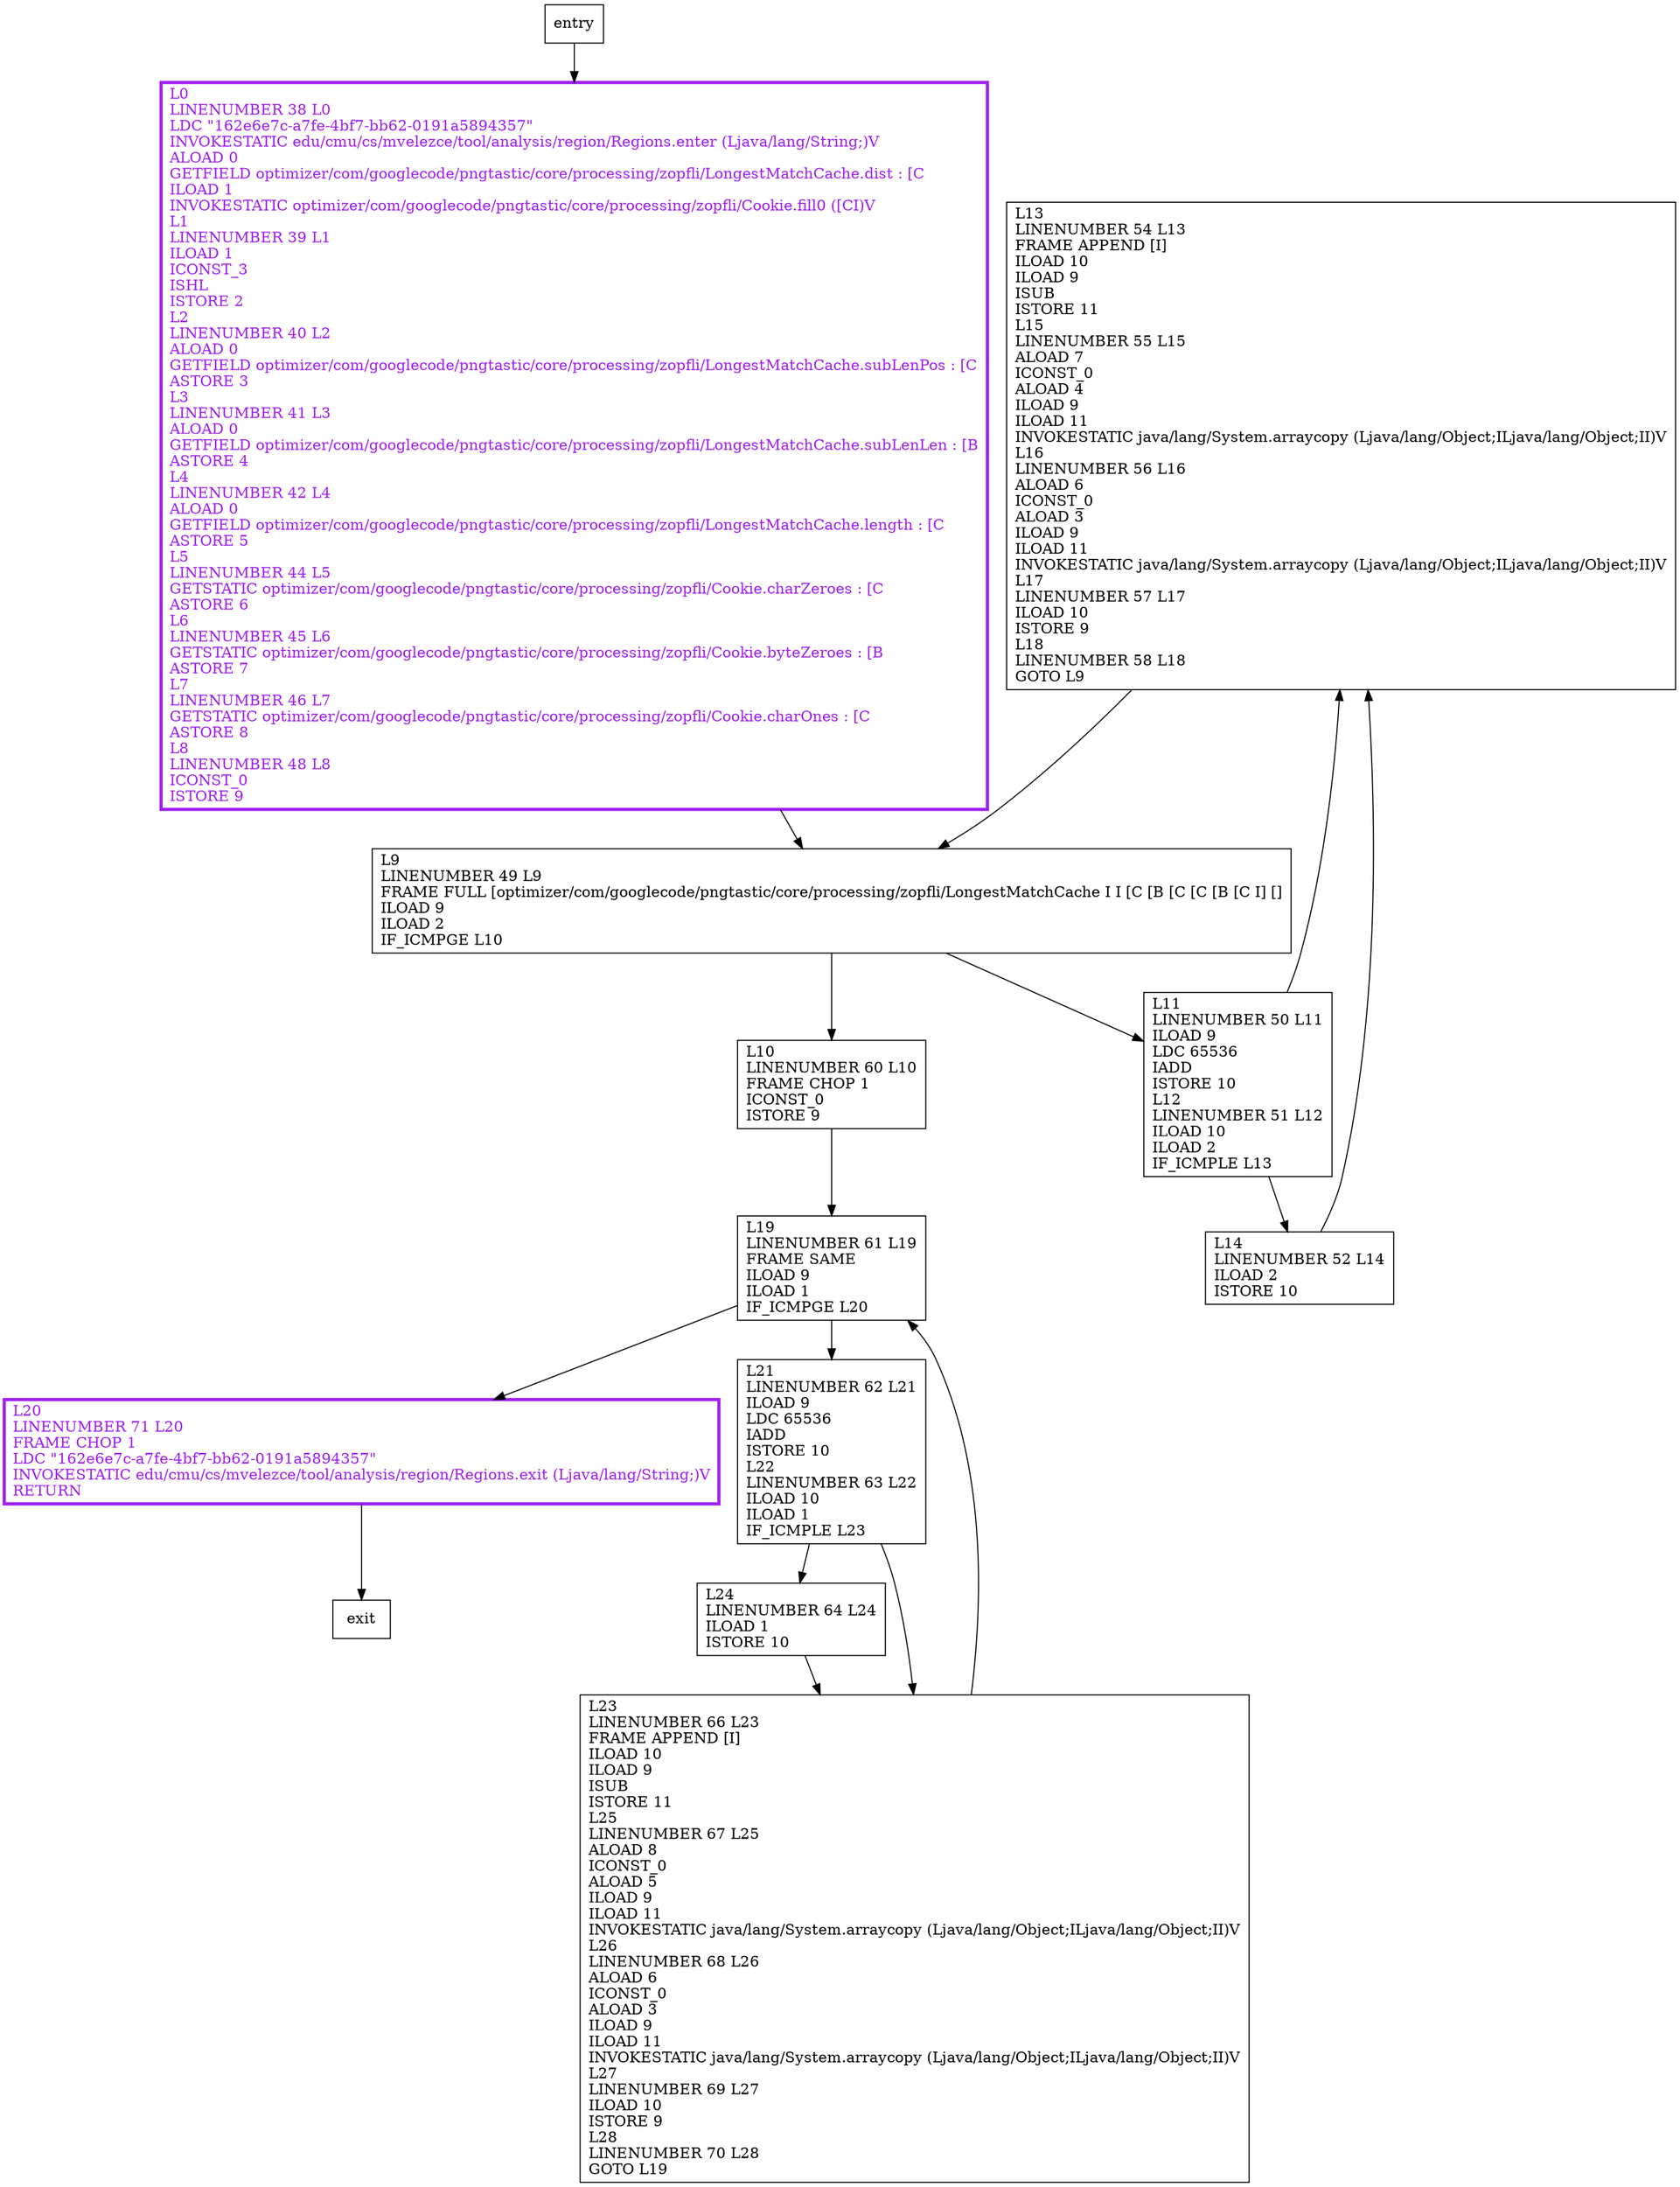 digraph init {
node [shape=record];
947069796 [label="L13\lLINENUMBER 54 L13\lFRAME APPEND [I]\lILOAD 10\lILOAD 9\lISUB\lISTORE 11\lL15\lLINENUMBER 55 L15\lALOAD 7\lICONST_0\lALOAD 4\lILOAD 9\lILOAD 11\lINVOKESTATIC java/lang/System.arraycopy (Ljava/lang/Object;ILjava/lang/Object;II)V\lL16\lLINENUMBER 56 L16\lALOAD 6\lICONST_0\lALOAD 3\lILOAD 9\lILOAD 11\lINVOKESTATIC java/lang/System.arraycopy (Ljava/lang/Object;ILjava/lang/Object;II)V\lL17\lLINENUMBER 57 L17\lILOAD 10\lISTORE 9\lL18\lLINENUMBER 58 L18\lGOTO L9\l"];
1866002564 [label="L20\lLINENUMBER 71 L20\lFRAME CHOP 1\lLDC \"162e6e7c-a7fe-4bf7-bb62-0191a5894357\"\lINVOKESTATIC edu/cmu/cs/mvelezce/tool/analysis/region/Regions.exit (Ljava/lang/String;)V\lRETURN\l"];
1046211253 [label="L19\lLINENUMBER 61 L19\lFRAME SAME\lILOAD 9\lILOAD 1\lIF_ICMPGE L20\l"];
1221407133 [label="L9\lLINENUMBER 49 L9\lFRAME FULL [optimizer/com/googlecode/pngtastic/core/processing/zopfli/LongestMatchCache I I [C [B [C [C [B [C I] []\lILOAD 9\lILOAD 2\lIF_ICMPGE L10\l"];
713939266 [label="L0\lLINENUMBER 38 L0\lLDC \"162e6e7c-a7fe-4bf7-bb62-0191a5894357\"\lINVOKESTATIC edu/cmu/cs/mvelezce/tool/analysis/region/Regions.enter (Ljava/lang/String;)V\lALOAD 0\lGETFIELD optimizer/com/googlecode/pngtastic/core/processing/zopfli/LongestMatchCache.dist : [C\lILOAD 1\lINVOKESTATIC optimizer/com/googlecode/pngtastic/core/processing/zopfli/Cookie.fill0 ([CI)V\lL1\lLINENUMBER 39 L1\lILOAD 1\lICONST_3\lISHL\lISTORE 2\lL2\lLINENUMBER 40 L2\lALOAD 0\lGETFIELD optimizer/com/googlecode/pngtastic/core/processing/zopfli/LongestMatchCache.subLenPos : [C\lASTORE 3\lL3\lLINENUMBER 41 L3\lALOAD 0\lGETFIELD optimizer/com/googlecode/pngtastic/core/processing/zopfli/LongestMatchCache.subLenLen : [B\lASTORE 4\lL4\lLINENUMBER 42 L4\lALOAD 0\lGETFIELD optimizer/com/googlecode/pngtastic/core/processing/zopfli/LongestMatchCache.length : [C\lASTORE 5\lL5\lLINENUMBER 44 L5\lGETSTATIC optimizer/com/googlecode/pngtastic/core/processing/zopfli/Cookie.charZeroes : [C\lASTORE 6\lL6\lLINENUMBER 45 L6\lGETSTATIC optimizer/com/googlecode/pngtastic/core/processing/zopfli/Cookie.byteZeroes : [B\lASTORE 7\lL7\lLINENUMBER 46 L7\lGETSTATIC optimizer/com/googlecode/pngtastic/core/processing/zopfli/Cookie.charOnes : [C\lASTORE 8\lL8\lLINENUMBER 48 L8\lICONST_0\lISTORE 9\l"];
382698552 [label="L24\lLINENUMBER 64 L24\lILOAD 1\lISTORE 10\l"];
589489519 [label="L10\lLINENUMBER 60 L10\lFRAME CHOP 1\lICONST_0\lISTORE 9\l"];
2087758561 [label="L14\lLINENUMBER 52 L14\lILOAD 2\lISTORE 10\l"];
889346570 [label="L11\lLINENUMBER 50 L11\lILOAD 9\lLDC 65536\lIADD\lISTORE 10\lL12\lLINENUMBER 51 L12\lILOAD 10\lILOAD 2\lIF_ICMPLE L13\l"];
1324451332 [label="L21\lLINENUMBER 62 L21\lILOAD 9\lLDC 65536\lIADD\lISTORE 10\lL22\lLINENUMBER 63 L22\lILOAD 10\lILOAD 1\lIF_ICMPLE L23\l"];
925829785 [label="L23\lLINENUMBER 66 L23\lFRAME APPEND [I]\lILOAD 10\lILOAD 9\lISUB\lISTORE 11\lL25\lLINENUMBER 67 L25\lALOAD 8\lICONST_0\lALOAD 5\lILOAD 9\lILOAD 11\lINVOKESTATIC java/lang/System.arraycopy (Ljava/lang/Object;ILjava/lang/Object;II)V\lL26\lLINENUMBER 68 L26\lALOAD 6\lICONST_0\lALOAD 3\lILOAD 9\lILOAD 11\lINVOKESTATIC java/lang/System.arraycopy (Ljava/lang/Object;ILjava/lang/Object;II)V\lL27\lLINENUMBER 69 L27\lILOAD 10\lISTORE 9\lL28\lLINENUMBER 70 L28\lGOTO L19\l"];
entry;
exit;
1221407133 -> 589489519;
1221407133 -> 889346570;
589489519 -> 1046211253;
889346570 -> 947069796;
889346570 -> 2087758561;
1324451332 -> 382698552;
1324451332 -> 925829785;
entry -> 713939266;
947069796 -> 1221407133;
1866002564 -> exit;
1046211253 -> 1866002564;
1046211253 -> 1324451332;
713939266 -> 1221407133;
382698552 -> 925829785;
2087758561 -> 947069796;
925829785 -> 1046211253;
1866002564[fontcolor="purple", penwidth=3, color="purple"];
713939266[fontcolor="purple", penwidth=3, color="purple"];
}
